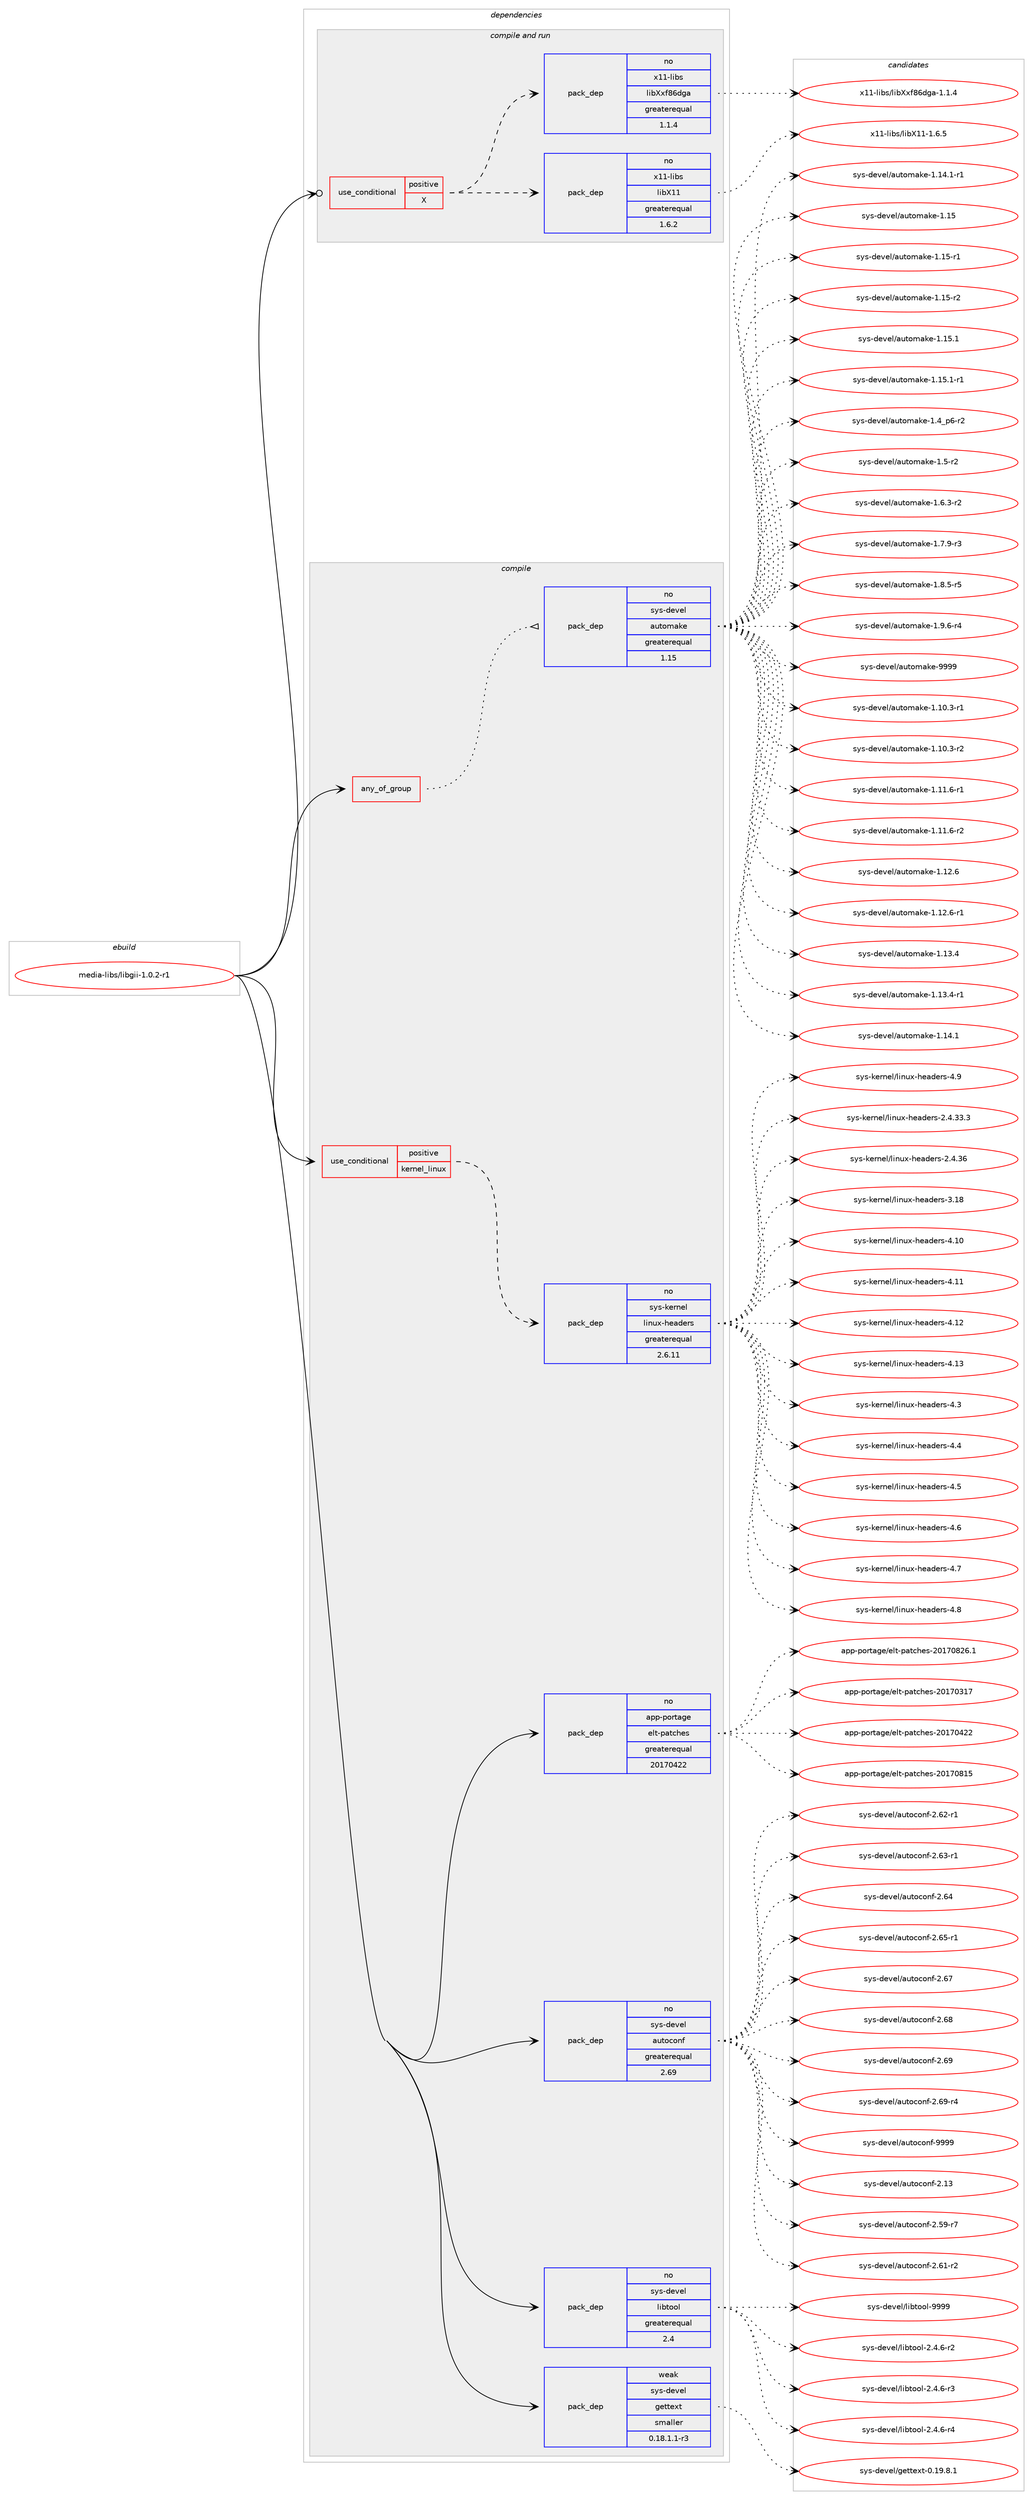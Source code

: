 digraph prolog {

# *************
# Graph options
# *************

newrank=true;
concentrate=true;
compound=true;
graph [rankdir=LR,fontname=Helvetica,fontsize=10,ranksep=1.5];#, ranksep=2.5, nodesep=0.2];
edge  [arrowhead=vee];
node  [fontname=Helvetica,fontsize=10];

# **********
# The ebuild
# **********

subgraph cluster_leftcol {
color=gray;
rank=same;
label=<<i>ebuild</i>>;
id [label="media-libs/libgii-1.0.2-r1", color=red, width=4, href="../media-libs/libgii-1.0.2-r1.svg"];
}

# ****************
# The dependencies
# ****************

subgraph cluster_midcol {
color=gray;
label=<<i>dependencies</i>>;
subgraph cluster_compile {
fillcolor="#eeeeee";
style=filled;
label=<<i>compile</i>>;
subgraph any5507 {
dependency363615 [label=<<TABLE BORDER="0" CELLBORDER="1" CELLSPACING="0" CELLPADDING="4"><TR><TD CELLPADDING="10">any_of_group</TD></TR></TABLE>>, shape=none, color=red];subgraph pack268300 {
dependency363616 [label=<<TABLE BORDER="0" CELLBORDER="1" CELLSPACING="0" CELLPADDING="4" WIDTH="220"><TR><TD ROWSPAN="6" CELLPADDING="30">pack_dep</TD></TR><TR><TD WIDTH="110">no</TD></TR><TR><TD>sys-devel</TD></TR><TR><TD>automake</TD></TR><TR><TD>greaterequal</TD></TR><TR><TD>1.15</TD></TR></TABLE>>, shape=none, color=blue];
}
dependency363615:e -> dependency363616:w [weight=20,style="dotted",arrowhead="oinv"];
}
id:e -> dependency363615:w [weight=20,style="solid",arrowhead="vee"];
subgraph cond89670 {
dependency363617 [label=<<TABLE BORDER="0" CELLBORDER="1" CELLSPACING="0" CELLPADDING="4"><TR><TD ROWSPAN="3" CELLPADDING="10">use_conditional</TD></TR><TR><TD>positive</TD></TR><TR><TD>kernel_linux</TD></TR></TABLE>>, shape=none, color=red];
subgraph pack268301 {
dependency363618 [label=<<TABLE BORDER="0" CELLBORDER="1" CELLSPACING="0" CELLPADDING="4" WIDTH="220"><TR><TD ROWSPAN="6" CELLPADDING="30">pack_dep</TD></TR><TR><TD WIDTH="110">no</TD></TR><TR><TD>sys-kernel</TD></TR><TR><TD>linux-headers</TD></TR><TR><TD>greaterequal</TD></TR><TR><TD>2.6.11</TD></TR></TABLE>>, shape=none, color=blue];
}
dependency363617:e -> dependency363618:w [weight=20,style="dashed",arrowhead="vee"];
}
id:e -> dependency363617:w [weight=20,style="solid",arrowhead="vee"];
subgraph pack268302 {
dependency363619 [label=<<TABLE BORDER="0" CELLBORDER="1" CELLSPACING="0" CELLPADDING="4" WIDTH="220"><TR><TD ROWSPAN="6" CELLPADDING="30">pack_dep</TD></TR><TR><TD WIDTH="110">no</TD></TR><TR><TD>app-portage</TD></TR><TR><TD>elt-patches</TD></TR><TR><TD>greaterequal</TD></TR><TR><TD>20170422</TD></TR></TABLE>>, shape=none, color=blue];
}
id:e -> dependency363619:w [weight=20,style="solid",arrowhead="vee"];
subgraph pack268303 {
dependency363620 [label=<<TABLE BORDER="0" CELLBORDER="1" CELLSPACING="0" CELLPADDING="4" WIDTH="220"><TR><TD ROWSPAN="6" CELLPADDING="30">pack_dep</TD></TR><TR><TD WIDTH="110">no</TD></TR><TR><TD>sys-devel</TD></TR><TR><TD>autoconf</TD></TR><TR><TD>greaterequal</TD></TR><TR><TD>2.69</TD></TR></TABLE>>, shape=none, color=blue];
}
id:e -> dependency363620:w [weight=20,style="solid",arrowhead="vee"];
subgraph pack268304 {
dependency363621 [label=<<TABLE BORDER="0" CELLBORDER="1" CELLSPACING="0" CELLPADDING="4" WIDTH="220"><TR><TD ROWSPAN="6" CELLPADDING="30">pack_dep</TD></TR><TR><TD WIDTH="110">no</TD></TR><TR><TD>sys-devel</TD></TR><TR><TD>libtool</TD></TR><TR><TD>greaterequal</TD></TR><TR><TD>2.4</TD></TR></TABLE>>, shape=none, color=blue];
}
id:e -> dependency363621:w [weight=20,style="solid",arrowhead="vee"];
subgraph pack268305 {
dependency363622 [label=<<TABLE BORDER="0" CELLBORDER="1" CELLSPACING="0" CELLPADDING="4" WIDTH="220"><TR><TD ROWSPAN="6" CELLPADDING="30">pack_dep</TD></TR><TR><TD WIDTH="110">weak</TD></TR><TR><TD>sys-devel</TD></TR><TR><TD>gettext</TD></TR><TR><TD>smaller</TD></TR><TR><TD>0.18.1.1-r3</TD></TR></TABLE>>, shape=none, color=blue];
}
id:e -> dependency363622:w [weight=20,style="solid",arrowhead="vee"];
}
subgraph cluster_compileandrun {
fillcolor="#eeeeee";
style=filled;
label=<<i>compile and run</i>>;
subgraph cond89671 {
dependency363623 [label=<<TABLE BORDER="0" CELLBORDER="1" CELLSPACING="0" CELLPADDING="4"><TR><TD ROWSPAN="3" CELLPADDING="10">use_conditional</TD></TR><TR><TD>positive</TD></TR><TR><TD>X</TD></TR></TABLE>>, shape=none, color=red];
subgraph pack268306 {
dependency363624 [label=<<TABLE BORDER="0" CELLBORDER="1" CELLSPACING="0" CELLPADDING="4" WIDTH="220"><TR><TD ROWSPAN="6" CELLPADDING="30">pack_dep</TD></TR><TR><TD WIDTH="110">no</TD></TR><TR><TD>x11-libs</TD></TR><TR><TD>libX11</TD></TR><TR><TD>greaterequal</TD></TR><TR><TD>1.6.2</TD></TR></TABLE>>, shape=none, color=blue];
}
dependency363623:e -> dependency363624:w [weight=20,style="dashed",arrowhead="vee"];
subgraph pack268307 {
dependency363625 [label=<<TABLE BORDER="0" CELLBORDER="1" CELLSPACING="0" CELLPADDING="4" WIDTH="220"><TR><TD ROWSPAN="6" CELLPADDING="30">pack_dep</TD></TR><TR><TD WIDTH="110">no</TD></TR><TR><TD>x11-libs</TD></TR><TR><TD>libXxf86dga</TD></TR><TR><TD>greaterequal</TD></TR><TR><TD>1.1.4</TD></TR></TABLE>>, shape=none, color=blue];
}
dependency363623:e -> dependency363625:w [weight=20,style="dashed",arrowhead="vee"];
}
id:e -> dependency363623:w [weight=20,style="solid",arrowhead="odotvee"];
}
subgraph cluster_run {
fillcolor="#eeeeee";
style=filled;
label=<<i>run</i>>;
}
}

# **************
# The candidates
# **************

subgraph cluster_choices {
rank=same;
color=gray;
label=<<i>candidates</i>>;

subgraph choice268300 {
color=black;
nodesep=1;
choice11512111545100101118101108479711711611110997107101454946494846514511449 [label="sys-devel/automake-1.10.3-r1", color=red, width=4,href="../sys-devel/automake-1.10.3-r1.svg"];
choice11512111545100101118101108479711711611110997107101454946494846514511450 [label="sys-devel/automake-1.10.3-r2", color=red, width=4,href="../sys-devel/automake-1.10.3-r2.svg"];
choice11512111545100101118101108479711711611110997107101454946494946544511449 [label="sys-devel/automake-1.11.6-r1", color=red, width=4,href="../sys-devel/automake-1.11.6-r1.svg"];
choice11512111545100101118101108479711711611110997107101454946494946544511450 [label="sys-devel/automake-1.11.6-r2", color=red, width=4,href="../sys-devel/automake-1.11.6-r2.svg"];
choice1151211154510010111810110847971171161111099710710145494649504654 [label="sys-devel/automake-1.12.6", color=red, width=4,href="../sys-devel/automake-1.12.6.svg"];
choice11512111545100101118101108479711711611110997107101454946495046544511449 [label="sys-devel/automake-1.12.6-r1", color=red, width=4,href="../sys-devel/automake-1.12.6-r1.svg"];
choice1151211154510010111810110847971171161111099710710145494649514652 [label="sys-devel/automake-1.13.4", color=red, width=4,href="../sys-devel/automake-1.13.4.svg"];
choice11512111545100101118101108479711711611110997107101454946495146524511449 [label="sys-devel/automake-1.13.4-r1", color=red, width=4,href="../sys-devel/automake-1.13.4-r1.svg"];
choice1151211154510010111810110847971171161111099710710145494649524649 [label="sys-devel/automake-1.14.1", color=red, width=4,href="../sys-devel/automake-1.14.1.svg"];
choice11512111545100101118101108479711711611110997107101454946495246494511449 [label="sys-devel/automake-1.14.1-r1", color=red, width=4,href="../sys-devel/automake-1.14.1-r1.svg"];
choice115121115451001011181011084797117116111109971071014549464953 [label="sys-devel/automake-1.15", color=red, width=4,href="../sys-devel/automake-1.15.svg"];
choice1151211154510010111810110847971171161111099710710145494649534511449 [label="sys-devel/automake-1.15-r1", color=red, width=4,href="../sys-devel/automake-1.15-r1.svg"];
choice1151211154510010111810110847971171161111099710710145494649534511450 [label="sys-devel/automake-1.15-r2", color=red, width=4,href="../sys-devel/automake-1.15-r2.svg"];
choice1151211154510010111810110847971171161111099710710145494649534649 [label="sys-devel/automake-1.15.1", color=red, width=4,href="../sys-devel/automake-1.15.1.svg"];
choice11512111545100101118101108479711711611110997107101454946495346494511449 [label="sys-devel/automake-1.15.1-r1", color=red, width=4,href="../sys-devel/automake-1.15.1-r1.svg"];
choice115121115451001011181011084797117116111109971071014549465295112544511450 [label="sys-devel/automake-1.4_p6-r2", color=red, width=4,href="../sys-devel/automake-1.4_p6-r2.svg"];
choice11512111545100101118101108479711711611110997107101454946534511450 [label="sys-devel/automake-1.5-r2", color=red, width=4,href="../sys-devel/automake-1.5-r2.svg"];
choice115121115451001011181011084797117116111109971071014549465446514511450 [label="sys-devel/automake-1.6.3-r2", color=red, width=4,href="../sys-devel/automake-1.6.3-r2.svg"];
choice115121115451001011181011084797117116111109971071014549465546574511451 [label="sys-devel/automake-1.7.9-r3", color=red, width=4,href="../sys-devel/automake-1.7.9-r3.svg"];
choice115121115451001011181011084797117116111109971071014549465646534511453 [label="sys-devel/automake-1.8.5-r5", color=red, width=4,href="../sys-devel/automake-1.8.5-r5.svg"];
choice115121115451001011181011084797117116111109971071014549465746544511452 [label="sys-devel/automake-1.9.6-r4", color=red, width=4,href="../sys-devel/automake-1.9.6-r4.svg"];
choice115121115451001011181011084797117116111109971071014557575757 [label="sys-devel/automake-9999", color=red, width=4,href="../sys-devel/automake-9999.svg"];
dependency363616:e -> choice11512111545100101118101108479711711611110997107101454946494846514511449:w [style=dotted,weight="100"];
dependency363616:e -> choice11512111545100101118101108479711711611110997107101454946494846514511450:w [style=dotted,weight="100"];
dependency363616:e -> choice11512111545100101118101108479711711611110997107101454946494946544511449:w [style=dotted,weight="100"];
dependency363616:e -> choice11512111545100101118101108479711711611110997107101454946494946544511450:w [style=dotted,weight="100"];
dependency363616:e -> choice1151211154510010111810110847971171161111099710710145494649504654:w [style=dotted,weight="100"];
dependency363616:e -> choice11512111545100101118101108479711711611110997107101454946495046544511449:w [style=dotted,weight="100"];
dependency363616:e -> choice1151211154510010111810110847971171161111099710710145494649514652:w [style=dotted,weight="100"];
dependency363616:e -> choice11512111545100101118101108479711711611110997107101454946495146524511449:w [style=dotted,weight="100"];
dependency363616:e -> choice1151211154510010111810110847971171161111099710710145494649524649:w [style=dotted,weight="100"];
dependency363616:e -> choice11512111545100101118101108479711711611110997107101454946495246494511449:w [style=dotted,weight="100"];
dependency363616:e -> choice115121115451001011181011084797117116111109971071014549464953:w [style=dotted,weight="100"];
dependency363616:e -> choice1151211154510010111810110847971171161111099710710145494649534511449:w [style=dotted,weight="100"];
dependency363616:e -> choice1151211154510010111810110847971171161111099710710145494649534511450:w [style=dotted,weight="100"];
dependency363616:e -> choice1151211154510010111810110847971171161111099710710145494649534649:w [style=dotted,weight="100"];
dependency363616:e -> choice11512111545100101118101108479711711611110997107101454946495346494511449:w [style=dotted,weight="100"];
dependency363616:e -> choice115121115451001011181011084797117116111109971071014549465295112544511450:w [style=dotted,weight="100"];
dependency363616:e -> choice11512111545100101118101108479711711611110997107101454946534511450:w [style=dotted,weight="100"];
dependency363616:e -> choice115121115451001011181011084797117116111109971071014549465446514511450:w [style=dotted,weight="100"];
dependency363616:e -> choice115121115451001011181011084797117116111109971071014549465546574511451:w [style=dotted,weight="100"];
dependency363616:e -> choice115121115451001011181011084797117116111109971071014549465646534511453:w [style=dotted,weight="100"];
dependency363616:e -> choice115121115451001011181011084797117116111109971071014549465746544511452:w [style=dotted,weight="100"];
dependency363616:e -> choice115121115451001011181011084797117116111109971071014557575757:w [style=dotted,weight="100"];
}
subgraph choice268301 {
color=black;
nodesep=1;
choice11512111545107101114110101108471081051101171204510410197100101114115455046524651514651 [label="sys-kernel/linux-headers-2.4.33.3", color=red, width=4,href="../sys-kernel/linux-headers-2.4.33.3.svg"];
choice1151211154510710111411010110847108105110117120451041019710010111411545504652465154 [label="sys-kernel/linux-headers-2.4.36", color=red, width=4,href="../sys-kernel/linux-headers-2.4.36.svg"];
choice115121115451071011141101011084710810511011712045104101971001011141154551464956 [label="sys-kernel/linux-headers-3.18", color=red, width=4,href="../sys-kernel/linux-headers-3.18.svg"];
choice115121115451071011141101011084710810511011712045104101971001011141154552464948 [label="sys-kernel/linux-headers-4.10", color=red, width=4,href="../sys-kernel/linux-headers-4.10.svg"];
choice115121115451071011141101011084710810511011712045104101971001011141154552464949 [label="sys-kernel/linux-headers-4.11", color=red, width=4,href="../sys-kernel/linux-headers-4.11.svg"];
choice115121115451071011141101011084710810511011712045104101971001011141154552464950 [label="sys-kernel/linux-headers-4.12", color=red, width=4,href="../sys-kernel/linux-headers-4.12.svg"];
choice115121115451071011141101011084710810511011712045104101971001011141154552464951 [label="sys-kernel/linux-headers-4.13", color=red, width=4,href="../sys-kernel/linux-headers-4.13.svg"];
choice1151211154510710111411010110847108105110117120451041019710010111411545524651 [label="sys-kernel/linux-headers-4.3", color=red, width=4,href="../sys-kernel/linux-headers-4.3.svg"];
choice1151211154510710111411010110847108105110117120451041019710010111411545524652 [label="sys-kernel/linux-headers-4.4", color=red, width=4,href="../sys-kernel/linux-headers-4.4.svg"];
choice1151211154510710111411010110847108105110117120451041019710010111411545524653 [label="sys-kernel/linux-headers-4.5", color=red, width=4,href="../sys-kernel/linux-headers-4.5.svg"];
choice1151211154510710111411010110847108105110117120451041019710010111411545524654 [label="sys-kernel/linux-headers-4.6", color=red, width=4,href="../sys-kernel/linux-headers-4.6.svg"];
choice1151211154510710111411010110847108105110117120451041019710010111411545524655 [label="sys-kernel/linux-headers-4.7", color=red, width=4,href="../sys-kernel/linux-headers-4.7.svg"];
choice1151211154510710111411010110847108105110117120451041019710010111411545524656 [label="sys-kernel/linux-headers-4.8", color=red, width=4,href="../sys-kernel/linux-headers-4.8.svg"];
choice1151211154510710111411010110847108105110117120451041019710010111411545524657 [label="sys-kernel/linux-headers-4.9", color=red, width=4,href="../sys-kernel/linux-headers-4.9.svg"];
dependency363618:e -> choice11512111545107101114110101108471081051101171204510410197100101114115455046524651514651:w [style=dotted,weight="100"];
dependency363618:e -> choice1151211154510710111411010110847108105110117120451041019710010111411545504652465154:w [style=dotted,weight="100"];
dependency363618:e -> choice115121115451071011141101011084710810511011712045104101971001011141154551464956:w [style=dotted,weight="100"];
dependency363618:e -> choice115121115451071011141101011084710810511011712045104101971001011141154552464948:w [style=dotted,weight="100"];
dependency363618:e -> choice115121115451071011141101011084710810511011712045104101971001011141154552464949:w [style=dotted,weight="100"];
dependency363618:e -> choice115121115451071011141101011084710810511011712045104101971001011141154552464950:w [style=dotted,weight="100"];
dependency363618:e -> choice115121115451071011141101011084710810511011712045104101971001011141154552464951:w [style=dotted,weight="100"];
dependency363618:e -> choice1151211154510710111411010110847108105110117120451041019710010111411545524651:w [style=dotted,weight="100"];
dependency363618:e -> choice1151211154510710111411010110847108105110117120451041019710010111411545524652:w [style=dotted,weight="100"];
dependency363618:e -> choice1151211154510710111411010110847108105110117120451041019710010111411545524653:w [style=dotted,weight="100"];
dependency363618:e -> choice1151211154510710111411010110847108105110117120451041019710010111411545524654:w [style=dotted,weight="100"];
dependency363618:e -> choice1151211154510710111411010110847108105110117120451041019710010111411545524655:w [style=dotted,weight="100"];
dependency363618:e -> choice1151211154510710111411010110847108105110117120451041019710010111411545524656:w [style=dotted,weight="100"];
dependency363618:e -> choice1151211154510710111411010110847108105110117120451041019710010111411545524657:w [style=dotted,weight="100"];
}
subgraph choice268302 {
color=black;
nodesep=1;
choice97112112451121111141169710310147101108116451129711699104101115455048495548514955 [label="app-portage/elt-patches-20170317", color=red, width=4,href="../app-portage/elt-patches-20170317.svg"];
choice97112112451121111141169710310147101108116451129711699104101115455048495548525050 [label="app-portage/elt-patches-20170422", color=red, width=4,href="../app-portage/elt-patches-20170422.svg"];
choice97112112451121111141169710310147101108116451129711699104101115455048495548564953 [label="app-portage/elt-patches-20170815", color=red, width=4,href="../app-portage/elt-patches-20170815.svg"];
choice971121124511211111411697103101471011081164511297116991041011154550484955485650544649 [label="app-portage/elt-patches-20170826.1", color=red, width=4,href="../app-portage/elt-patches-20170826.1.svg"];
dependency363619:e -> choice97112112451121111141169710310147101108116451129711699104101115455048495548514955:w [style=dotted,weight="100"];
dependency363619:e -> choice97112112451121111141169710310147101108116451129711699104101115455048495548525050:w [style=dotted,weight="100"];
dependency363619:e -> choice97112112451121111141169710310147101108116451129711699104101115455048495548564953:w [style=dotted,weight="100"];
dependency363619:e -> choice971121124511211111411697103101471011081164511297116991041011154550484955485650544649:w [style=dotted,weight="100"];
}
subgraph choice268303 {
color=black;
nodesep=1;
choice115121115451001011181011084797117116111991111101024550464951 [label="sys-devel/autoconf-2.13", color=red, width=4,href="../sys-devel/autoconf-2.13.svg"];
choice1151211154510010111810110847971171161119911111010245504653574511455 [label="sys-devel/autoconf-2.59-r7", color=red, width=4,href="../sys-devel/autoconf-2.59-r7.svg"];
choice1151211154510010111810110847971171161119911111010245504654494511450 [label="sys-devel/autoconf-2.61-r2", color=red, width=4,href="../sys-devel/autoconf-2.61-r2.svg"];
choice1151211154510010111810110847971171161119911111010245504654504511449 [label="sys-devel/autoconf-2.62-r1", color=red, width=4,href="../sys-devel/autoconf-2.62-r1.svg"];
choice1151211154510010111810110847971171161119911111010245504654514511449 [label="sys-devel/autoconf-2.63-r1", color=red, width=4,href="../sys-devel/autoconf-2.63-r1.svg"];
choice115121115451001011181011084797117116111991111101024550465452 [label="sys-devel/autoconf-2.64", color=red, width=4,href="../sys-devel/autoconf-2.64.svg"];
choice1151211154510010111810110847971171161119911111010245504654534511449 [label="sys-devel/autoconf-2.65-r1", color=red, width=4,href="../sys-devel/autoconf-2.65-r1.svg"];
choice115121115451001011181011084797117116111991111101024550465455 [label="sys-devel/autoconf-2.67", color=red, width=4,href="../sys-devel/autoconf-2.67.svg"];
choice115121115451001011181011084797117116111991111101024550465456 [label="sys-devel/autoconf-2.68", color=red, width=4,href="../sys-devel/autoconf-2.68.svg"];
choice115121115451001011181011084797117116111991111101024550465457 [label="sys-devel/autoconf-2.69", color=red, width=4,href="../sys-devel/autoconf-2.69.svg"];
choice1151211154510010111810110847971171161119911111010245504654574511452 [label="sys-devel/autoconf-2.69-r4", color=red, width=4,href="../sys-devel/autoconf-2.69-r4.svg"];
choice115121115451001011181011084797117116111991111101024557575757 [label="sys-devel/autoconf-9999", color=red, width=4,href="../sys-devel/autoconf-9999.svg"];
dependency363620:e -> choice115121115451001011181011084797117116111991111101024550464951:w [style=dotted,weight="100"];
dependency363620:e -> choice1151211154510010111810110847971171161119911111010245504653574511455:w [style=dotted,weight="100"];
dependency363620:e -> choice1151211154510010111810110847971171161119911111010245504654494511450:w [style=dotted,weight="100"];
dependency363620:e -> choice1151211154510010111810110847971171161119911111010245504654504511449:w [style=dotted,weight="100"];
dependency363620:e -> choice1151211154510010111810110847971171161119911111010245504654514511449:w [style=dotted,weight="100"];
dependency363620:e -> choice115121115451001011181011084797117116111991111101024550465452:w [style=dotted,weight="100"];
dependency363620:e -> choice1151211154510010111810110847971171161119911111010245504654534511449:w [style=dotted,weight="100"];
dependency363620:e -> choice115121115451001011181011084797117116111991111101024550465455:w [style=dotted,weight="100"];
dependency363620:e -> choice115121115451001011181011084797117116111991111101024550465456:w [style=dotted,weight="100"];
dependency363620:e -> choice115121115451001011181011084797117116111991111101024550465457:w [style=dotted,weight="100"];
dependency363620:e -> choice1151211154510010111810110847971171161119911111010245504654574511452:w [style=dotted,weight="100"];
dependency363620:e -> choice115121115451001011181011084797117116111991111101024557575757:w [style=dotted,weight="100"];
}
subgraph choice268304 {
color=black;
nodesep=1;
choice1151211154510010111810110847108105981161111111084550465246544511450 [label="sys-devel/libtool-2.4.6-r2", color=red, width=4,href="../sys-devel/libtool-2.4.6-r2.svg"];
choice1151211154510010111810110847108105981161111111084550465246544511451 [label="sys-devel/libtool-2.4.6-r3", color=red, width=4,href="../sys-devel/libtool-2.4.6-r3.svg"];
choice1151211154510010111810110847108105981161111111084550465246544511452 [label="sys-devel/libtool-2.4.6-r4", color=red, width=4,href="../sys-devel/libtool-2.4.6-r4.svg"];
choice1151211154510010111810110847108105981161111111084557575757 [label="sys-devel/libtool-9999", color=red, width=4,href="../sys-devel/libtool-9999.svg"];
dependency363621:e -> choice1151211154510010111810110847108105981161111111084550465246544511450:w [style=dotted,weight="100"];
dependency363621:e -> choice1151211154510010111810110847108105981161111111084550465246544511451:w [style=dotted,weight="100"];
dependency363621:e -> choice1151211154510010111810110847108105981161111111084550465246544511452:w [style=dotted,weight="100"];
dependency363621:e -> choice1151211154510010111810110847108105981161111111084557575757:w [style=dotted,weight="100"];
}
subgraph choice268305 {
color=black;
nodesep=1;
choice1151211154510010111810110847103101116116101120116454846495746564649 [label="sys-devel/gettext-0.19.8.1", color=red, width=4,href="../sys-devel/gettext-0.19.8.1.svg"];
dependency363622:e -> choice1151211154510010111810110847103101116116101120116454846495746564649:w [style=dotted,weight="100"];
}
subgraph choice268306 {
color=black;
nodesep=1;
choice120494945108105981154710810598884949454946544653 [label="x11-libs/libX11-1.6.5", color=red, width=4,href="../x11-libs/libX11-1.6.5.svg"];
dependency363624:e -> choice120494945108105981154710810598884949454946544653:w [style=dotted,weight="100"];
}
subgraph choice268307 {
color=black;
nodesep=1;
choice12049494510810598115471081059888120102565410010397454946494652 [label="x11-libs/libXxf86dga-1.1.4", color=red, width=4,href="../x11-libs/libXxf86dga-1.1.4.svg"];
dependency363625:e -> choice12049494510810598115471081059888120102565410010397454946494652:w [style=dotted,weight="100"];
}
}

}
